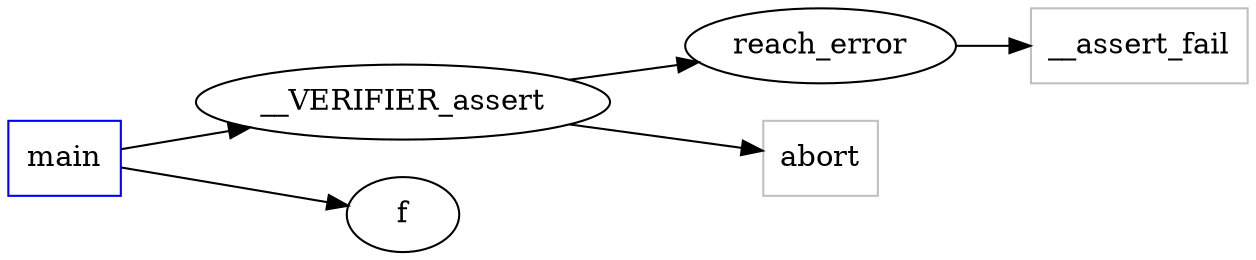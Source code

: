 digraph functioncalls {
rankdir=LR;

main [shape="box", color=blue];
__VERIFIER_assert [label="__VERIFIER_assert", ];
main -> __VERIFIER_assert;
f [label="f", ];
main -> f;
reach_error [label="reach_error", ];
__VERIFIER_assert -> reach_error;
abort [label="abort", shape="box", color=grey];
__VERIFIER_assert -> abort;
__assert_fail [label="__assert_fail", shape="box", color=grey];
reach_error -> __assert_fail;
}
